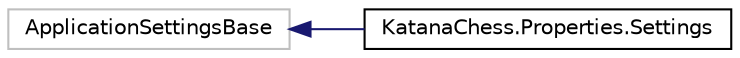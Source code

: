 digraph "Graphical Class Hierarchy"
{
  edge [fontname="Helvetica",fontsize="10",labelfontname="Helvetica",labelfontsize="10"];
  node [fontname="Helvetica",fontsize="10",shape=record];
  rankdir="LR";
  Node1 [label="ApplicationSettingsBase",height=0.2,width=0.4,color="grey75", fillcolor="white", style="filled"];
  Node1 -> Node2 [dir="back",color="midnightblue",fontsize="10",style="solid",fontname="Helvetica"];
  Node2 [label="KatanaChess.Properties.Settings",height=0.2,width=0.4,color="black", fillcolor="white", style="filled",URL="$class_katana_chess_1_1_properties_1_1_settings.html"];
}
